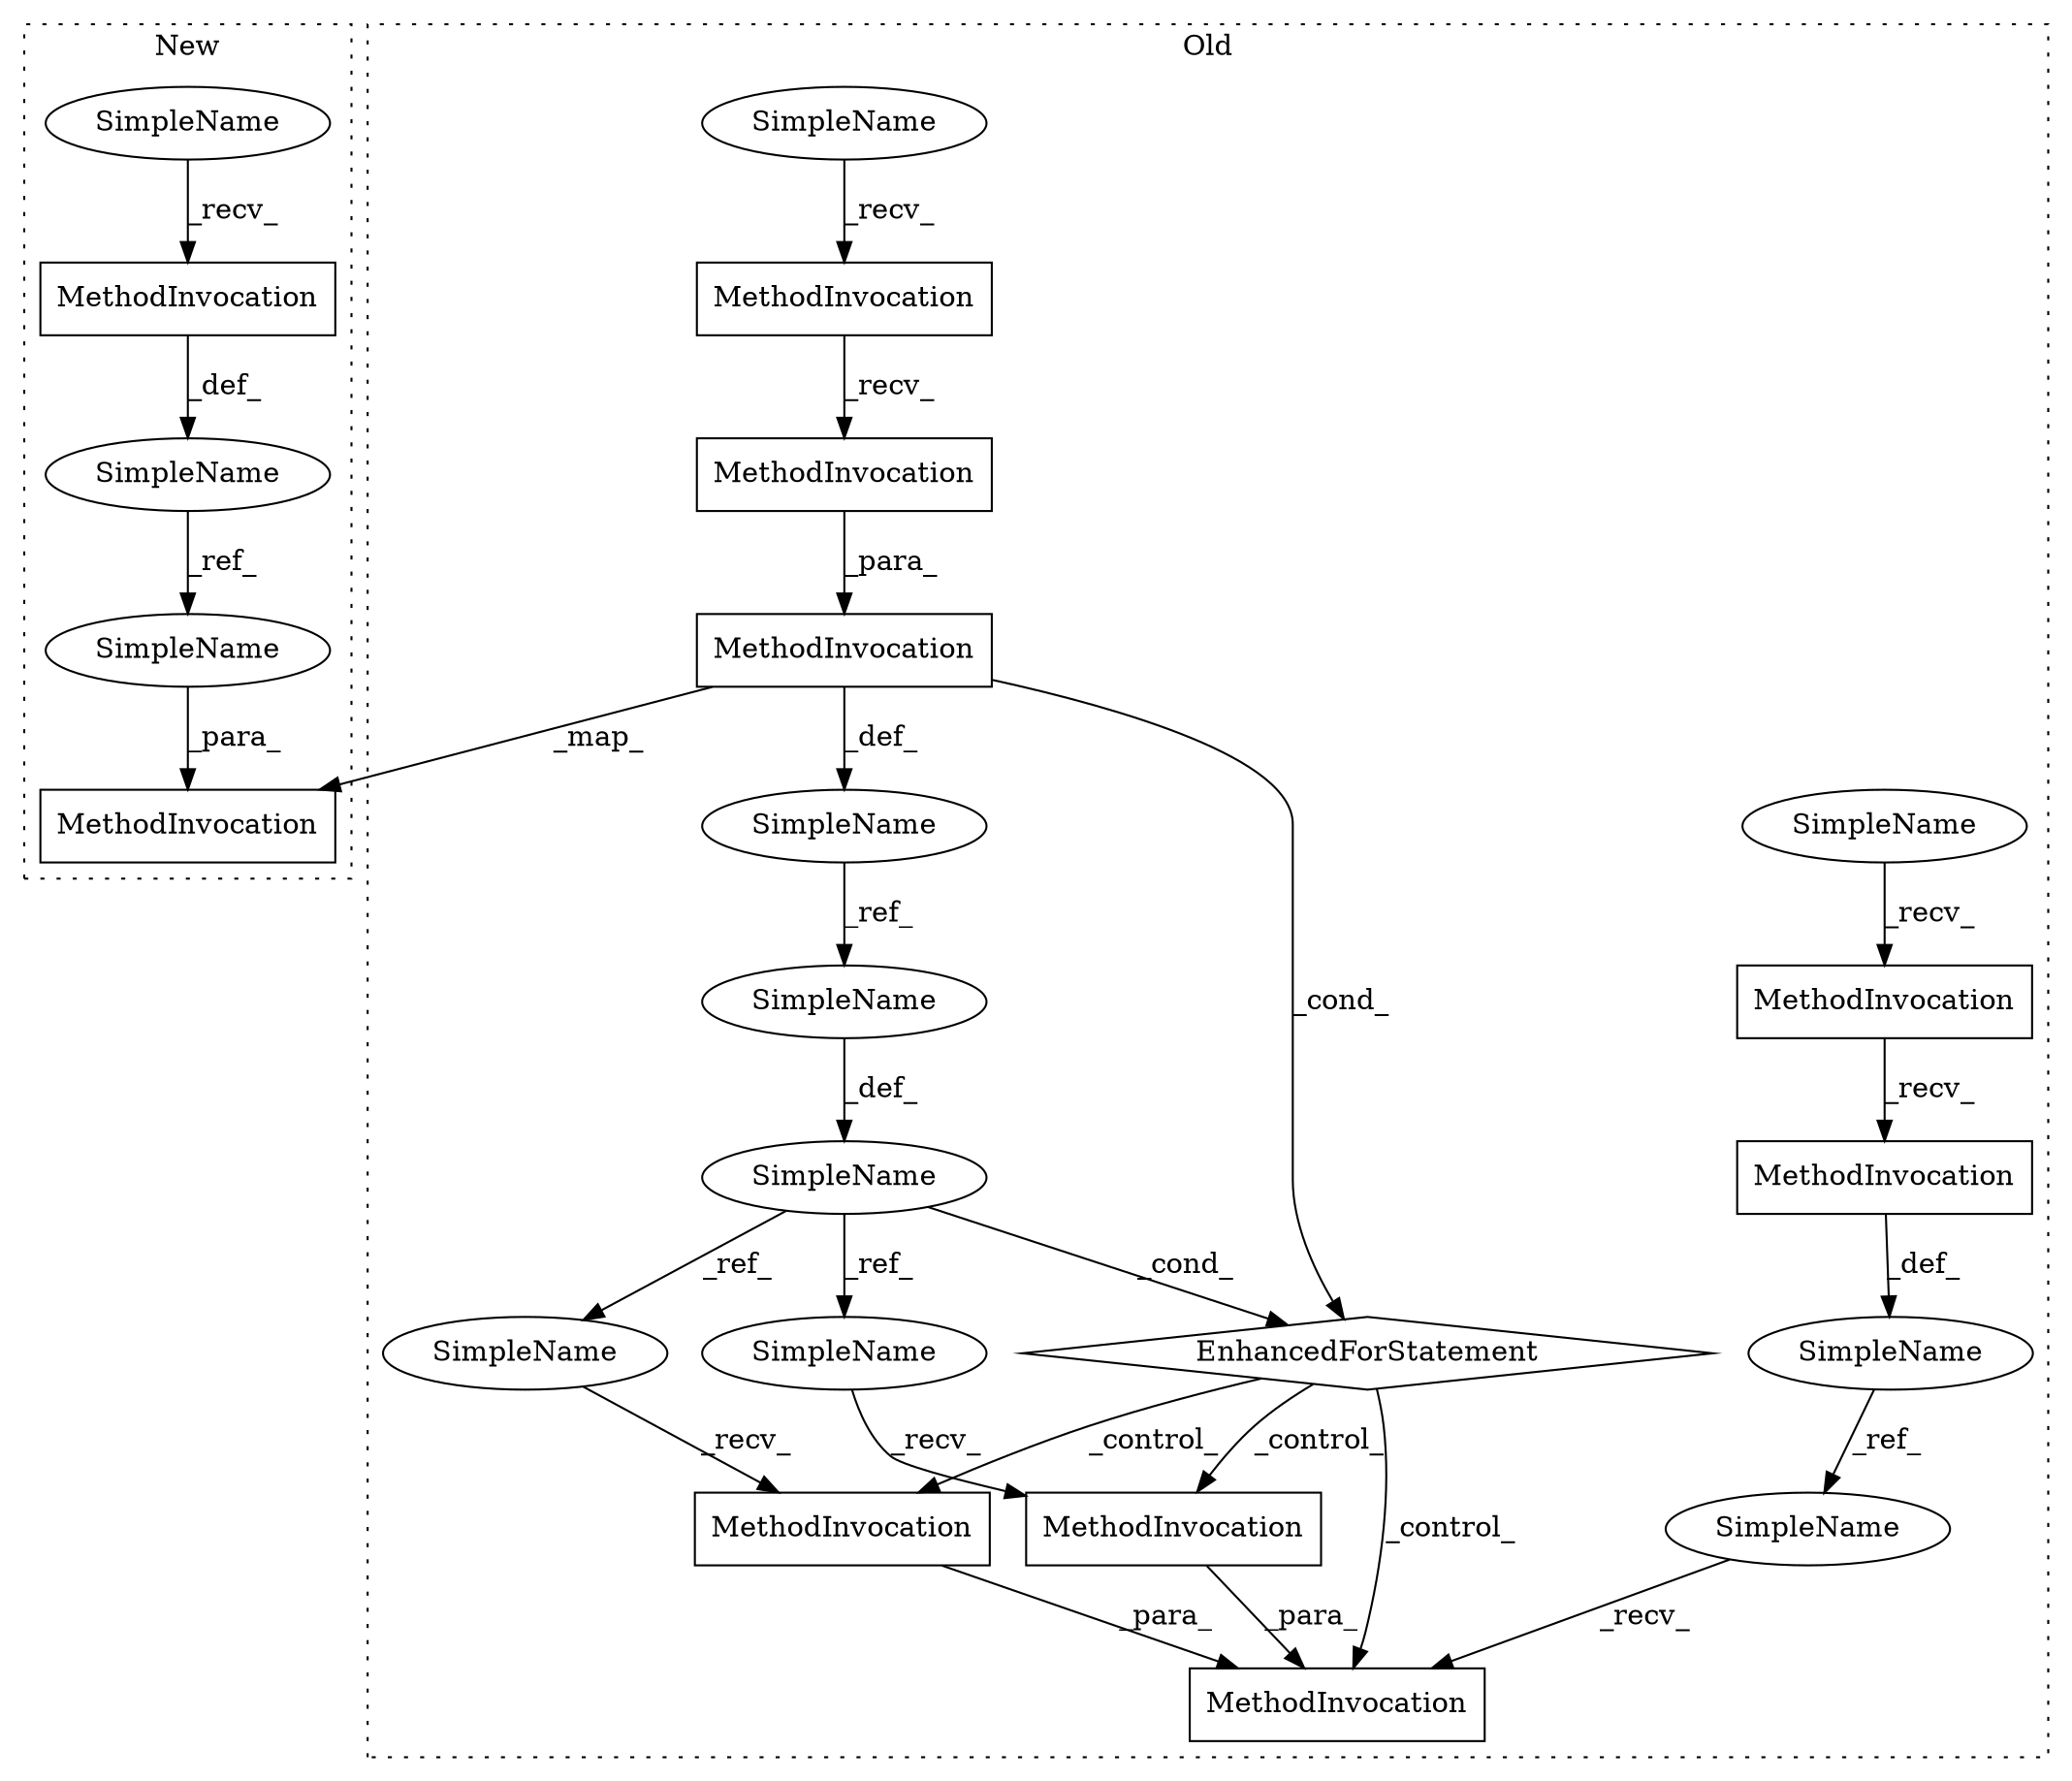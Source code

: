 digraph G {
subgraph cluster0 {
3 [label="MethodInvocation" a="32" s="9980" l="7" shape="box"];
4 [label="MethodInvocation" a="32" s="9755" l="16" shape="box"];
5 [label="MethodInvocation" a="32" s="9796" l="7" shape="box"];
6 [label="MethodInvocation" a="32" s="9988" l="10" shape="box"];
7 [label="MethodInvocation" a="32" s="10082,10121" l="7,1" shape="box"];
8 [label="MethodInvocation" a="32" s="10111" l="10" shape="box"];
9 [label="MethodInvocation" a="32" s="10095" l="8" shape="box"];
10 [label="MethodInvocation" a="32" s="9944,9998" l="20,1" shape="box"];
12 [label="SimpleName" a="42" s="9739" l="15" shape="ellipse"];
13 [label="SimpleName" a="42" s="10105" l="5" shape="ellipse"];
14 [label="SimpleName" a="42" s="9714" l="10" shape="ellipse"];
15 [label="SimpleName" a="42" s="9847" l="7" shape="ellipse"];
16 [label="SimpleName" a="42" s="10089" l="5" shape="ellipse"];
17 [label="SimpleName" a="42" s="10042" l="5" shape="ellipse"];
18 [label="SimpleName" a="42" s="10050" l="7" shape="ellipse"];
21 [label="SimpleName" a="42" s="9964" l="15" shape="ellipse"];
22 [label="SimpleName" a="42" s="10071" l="10" shape="ellipse"];
23 [label="EnhancedForStatement" a="70" s="10009,10057" l="5,2" shape="diamond"];
label = "Old";
style="dotted";
}
subgraph cluster1 {
1 [label="MethodInvocation" a="32" s="10216" l="10" shape="box"];
2 [label="MethodInvocation" a="32" s="10325,10355" l="20,1" shape="box"];
11 [label="SimpleName" a="42" s="10192" l="10" shape="ellipse"];
19 [label="SimpleName" a="42" s="10345" l="10" shape="ellipse"];
20 [label="SimpleName" a="42" s="10205" l="10" shape="ellipse"];
label = "New";
style="dotted";
}
1 -> 11 [label="_def_"];
3 -> 6 [label="_recv_"];
4 -> 5 [label="_recv_"];
5 -> 14 [label="_def_"];
6 -> 10 [label="_para_"];
8 -> 7 [label="_para_"];
9 -> 7 [label="_para_"];
10 -> 2 [label="_map_"];
10 -> 15 [label="_def_"];
10 -> 23 [label="_cond_"];
11 -> 19 [label="_ref_"];
12 -> 4 [label="_recv_"];
13 -> 8 [label="_recv_"];
14 -> 22 [label="_ref_"];
15 -> 18 [label="_ref_"];
16 -> 9 [label="_recv_"];
17 -> 23 [label="_cond_"];
17 -> 13 [label="_ref_"];
17 -> 16 [label="_ref_"];
18 -> 17 [label="_def_"];
19 -> 2 [label="_para_"];
20 -> 1 [label="_recv_"];
21 -> 3 [label="_recv_"];
22 -> 7 [label="_recv_"];
23 -> 7 [label="_control_"];
23 -> 8 [label="_control_"];
23 -> 9 [label="_control_"];
}